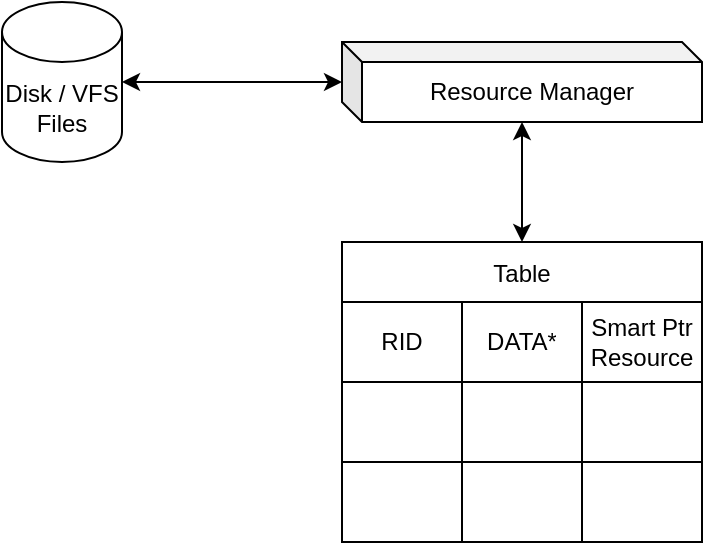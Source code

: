 <mxfile version="22.1.2" type="device">
  <diagram name="Page-1" id="W4Mv7R9SDFY3MhowHSOM">
    <mxGraphModel dx="810" dy="496" grid="1" gridSize="10" guides="1" tooltips="1" connect="1" arrows="1" fold="1" page="1" pageScale="1" pageWidth="1920" pageHeight="1200" math="0" shadow="0">
      <root>
        <mxCell id="0" />
        <mxCell id="1" parent="0" />
        <mxCell id="PLOZ4GM9w1hPte2MOt93-1" value="Resource Manager" style="shape=cube;whiteSpace=wrap;html=1;boundedLbl=1;backgroundOutline=1;darkOpacity=0.05;darkOpacity2=0.1;size=10;" vertex="1" parent="1">
          <mxGeometry x="970" y="530" width="180" height="40" as="geometry" />
        </mxCell>
        <mxCell id="PLOZ4GM9w1hPte2MOt93-3" value="Table" style="shape=table;startSize=30;container=1;collapsible=0;childLayout=tableLayout;strokeColor=default;fontSize=12;" vertex="1" parent="1">
          <mxGeometry x="970" y="630" width="180" height="150" as="geometry" />
        </mxCell>
        <mxCell id="PLOZ4GM9w1hPte2MOt93-4" value="" style="shape=tableRow;horizontal=0;startSize=0;swimlaneHead=0;swimlaneBody=0;strokeColor=inherit;top=0;left=0;bottom=0;right=0;collapsible=0;dropTarget=0;fillColor=none;points=[[0,0.5],[1,0.5]];portConstraint=eastwest;fontSize=16;" vertex="1" parent="PLOZ4GM9w1hPte2MOt93-3">
          <mxGeometry y="30" width="180" height="40" as="geometry" />
        </mxCell>
        <mxCell id="PLOZ4GM9w1hPte2MOt93-5" value="RID" style="shape=partialRectangle;html=1;whiteSpace=wrap;connectable=0;strokeColor=inherit;overflow=hidden;fillColor=none;top=0;left=0;bottom=0;right=0;pointerEvents=1;fontSize=12;" vertex="1" parent="PLOZ4GM9w1hPte2MOt93-4">
          <mxGeometry width="60" height="40" as="geometry">
            <mxRectangle width="60" height="40" as="alternateBounds" />
          </mxGeometry>
        </mxCell>
        <mxCell id="PLOZ4GM9w1hPte2MOt93-6" value="DATA*" style="shape=partialRectangle;html=1;whiteSpace=wrap;connectable=0;strokeColor=inherit;overflow=hidden;fillColor=none;top=0;left=0;bottom=0;right=0;pointerEvents=1;fontSize=12;" vertex="1" parent="PLOZ4GM9w1hPte2MOt93-4">
          <mxGeometry x="60" width="60" height="40" as="geometry">
            <mxRectangle width="60" height="40" as="alternateBounds" />
          </mxGeometry>
        </mxCell>
        <mxCell id="PLOZ4GM9w1hPte2MOt93-7" value="Smart Ptr Resource" style="shape=partialRectangle;html=1;whiteSpace=wrap;connectable=0;strokeColor=inherit;overflow=hidden;fillColor=none;top=0;left=0;bottom=0;right=0;pointerEvents=1;fontSize=12;" vertex="1" parent="PLOZ4GM9w1hPte2MOt93-4">
          <mxGeometry x="120" width="60" height="40" as="geometry">
            <mxRectangle width="60" height="40" as="alternateBounds" />
          </mxGeometry>
        </mxCell>
        <mxCell id="PLOZ4GM9w1hPte2MOt93-8" value="" style="shape=tableRow;horizontal=0;startSize=0;swimlaneHead=0;swimlaneBody=0;strokeColor=inherit;top=0;left=0;bottom=0;right=0;collapsible=0;dropTarget=0;fillColor=none;points=[[0,0.5],[1,0.5]];portConstraint=eastwest;fontSize=16;" vertex="1" parent="PLOZ4GM9w1hPte2MOt93-3">
          <mxGeometry y="70" width="180" height="40" as="geometry" />
        </mxCell>
        <mxCell id="PLOZ4GM9w1hPte2MOt93-9" value="" style="shape=partialRectangle;html=1;whiteSpace=wrap;connectable=0;strokeColor=inherit;overflow=hidden;fillColor=none;top=0;left=0;bottom=0;right=0;pointerEvents=1;fontSize=12;" vertex="1" parent="PLOZ4GM9w1hPte2MOt93-8">
          <mxGeometry width="60" height="40" as="geometry">
            <mxRectangle width="60" height="40" as="alternateBounds" />
          </mxGeometry>
        </mxCell>
        <mxCell id="PLOZ4GM9w1hPte2MOt93-10" value="" style="shape=partialRectangle;html=1;whiteSpace=wrap;connectable=0;strokeColor=inherit;overflow=hidden;fillColor=none;top=0;left=0;bottom=0;right=0;pointerEvents=1;fontSize=12;" vertex="1" parent="PLOZ4GM9w1hPte2MOt93-8">
          <mxGeometry x="60" width="60" height="40" as="geometry">
            <mxRectangle width="60" height="40" as="alternateBounds" />
          </mxGeometry>
        </mxCell>
        <mxCell id="PLOZ4GM9w1hPte2MOt93-11" value="" style="shape=partialRectangle;html=1;whiteSpace=wrap;connectable=0;strokeColor=inherit;overflow=hidden;fillColor=none;top=0;left=0;bottom=0;right=0;pointerEvents=1;fontSize=12;" vertex="1" parent="PLOZ4GM9w1hPte2MOt93-8">
          <mxGeometry x="120" width="60" height="40" as="geometry">
            <mxRectangle width="60" height="40" as="alternateBounds" />
          </mxGeometry>
        </mxCell>
        <mxCell id="PLOZ4GM9w1hPte2MOt93-12" value="" style="shape=tableRow;horizontal=0;startSize=0;swimlaneHead=0;swimlaneBody=0;strokeColor=inherit;top=0;left=0;bottom=0;right=0;collapsible=0;dropTarget=0;fillColor=none;points=[[0,0.5],[1,0.5]];portConstraint=eastwest;fontSize=16;" vertex="1" parent="PLOZ4GM9w1hPte2MOt93-3">
          <mxGeometry y="110" width="180" height="40" as="geometry" />
        </mxCell>
        <mxCell id="PLOZ4GM9w1hPte2MOt93-13" value="" style="shape=partialRectangle;html=1;whiteSpace=wrap;connectable=0;strokeColor=inherit;overflow=hidden;fillColor=none;top=0;left=0;bottom=0;right=0;pointerEvents=1;fontSize=12;" vertex="1" parent="PLOZ4GM9w1hPte2MOt93-12">
          <mxGeometry width="60" height="40" as="geometry">
            <mxRectangle width="60" height="40" as="alternateBounds" />
          </mxGeometry>
        </mxCell>
        <mxCell id="PLOZ4GM9w1hPte2MOt93-14" value="" style="shape=partialRectangle;html=1;whiteSpace=wrap;connectable=0;strokeColor=inherit;overflow=hidden;fillColor=none;top=0;left=0;bottom=0;right=0;pointerEvents=1;fontSize=12;" vertex="1" parent="PLOZ4GM9w1hPte2MOt93-12">
          <mxGeometry x="60" width="60" height="40" as="geometry">
            <mxRectangle width="60" height="40" as="alternateBounds" />
          </mxGeometry>
        </mxCell>
        <mxCell id="PLOZ4GM9w1hPte2MOt93-15" value="" style="shape=partialRectangle;html=1;whiteSpace=wrap;connectable=0;strokeColor=inherit;overflow=hidden;fillColor=none;top=0;left=0;bottom=0;right=0;pointerEvents=1;fontSize=12;" vertex="1" parent="PLOZ4GM9w1hPte2MOt93-12">
          <mxGeometry x="120" width="60" height="40" as="geometry">
            <mxRectangle width="60" height="40" as="alternateBounds" />
          </mxGeometry>
        </mxCell>
        <mxCell id="PLOZ4GM9w1hPte2MOt93-16" value="Disk / VFS Files" style="shape=cylinder3;whiteSpace=wrap;html=1;boundedLbl=1;backgroundOutline=1;size=15;" vertex="1" parent="1">
          <mxGeometry x="800" y="510" width="60" height="80" as="geometry" />
        </mxCell>
        <mxCell id="PLOZ4GM9w1hPte2MOt93-18" value="" style="endArrow=classic;startArrow=classic;html=1;rounded=0;exitX=1;exitY=0.5;exitDx=0;exitDy=0;exitPerimeter=0;" edge="1" parent="1" source="PLOZ4GM9w1hPte2MOt93-16" target="PLOZ4GM9w1hPte2MOt93-1">
          <mxGeometry width="50" height="50" relative="1" as="geometry">
            <mxPoint x="970" y="570" as="sourcePoint" />
            <mxPoint x="1020" y="520" as="targetPoint" />
          </mxGeometry>
        </mxCell>
        <mxCell id="PLOZ4GM9w1hPte2MOt93-19" value="" style="endArrow=classic;startArrow=classic;html=1;rounded=0;exitX=0.5;exitY=0;exitDx=0;exitDy=0;" edge="1" parent="1" source="PLOZ4GM9w1hPte2MOt93-3" target="PLOZ4GM9w1hPte2MOt93-1">
          <mxGeometry width="50" height="50" relative="1" as="geometry">
            <mxPoint x="1110" y="610" as="sourcePoint" />
            <mxPoint x="1060" y="572" as="targetPoint" />
          </mxGeometry>
        </mxCell>
      </root>
    </mxGraphModel>
  </diagram>
</mxfile>
